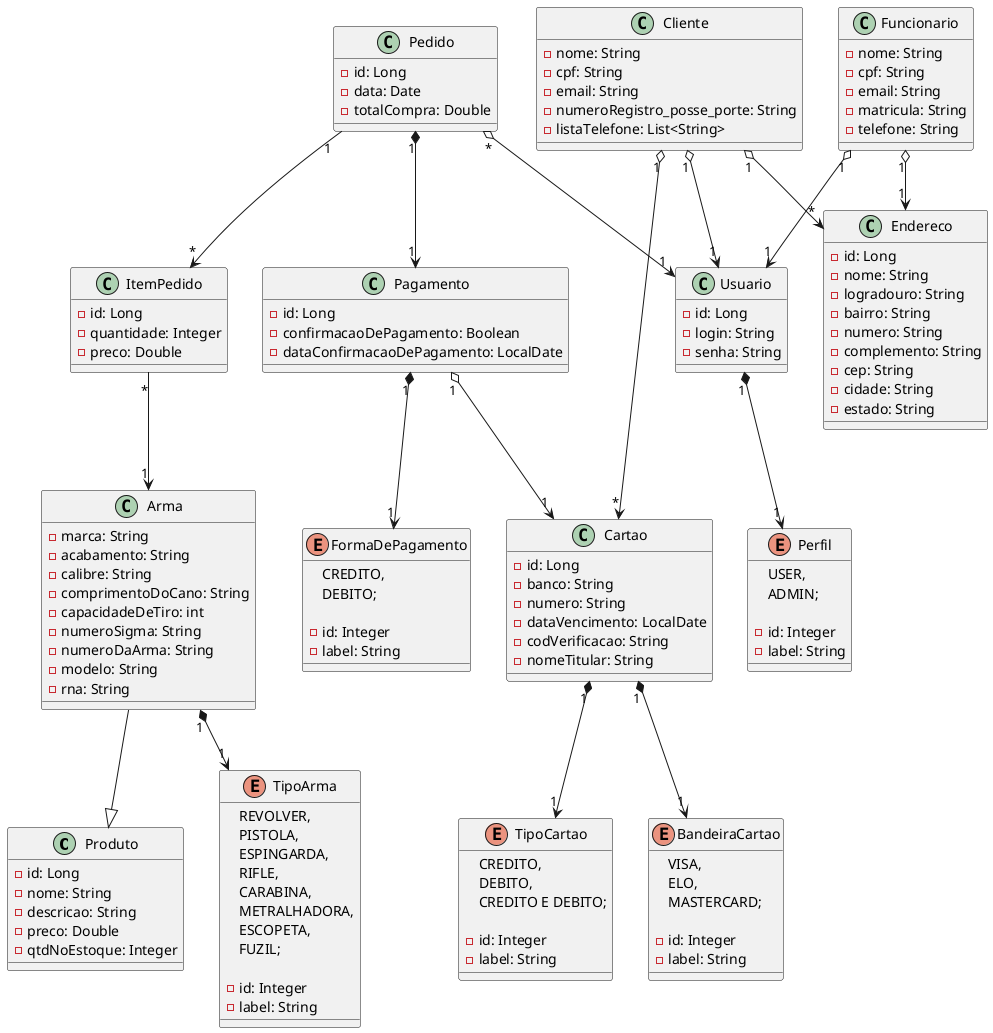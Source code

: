 @startuml Tabacaria
'========Produto========='
class Produto{
    - id: Long
    - nome: String
    - descricao: String
    - preco: Double
    - qtdNoEstoque: Integer
}

class Arma{
    - marca: String
    - acabamento: String
    - calibre: String
    - comprimentoDoCano: String
    - capacidadeDeTiro: int
    - numeroSigma: String
    - numeroDaArma: String
    - modelo: String
    - rna: String
}

enum TipoArma{
    REVOLVER,
    PISTOLA,
    ESPINGARDA,
    RIFLE,
    CARABINA,
    METRALHADORA,
    ESCOPETA,
    FUZIL;

    - id: Integer
    - label: String
}

'========Usuario========='
class Usuario{
    - id: Long
    - login: String
    - senha: String
}

enum Perfil{
    USER,
    ADMIN;

    - id: Integer
    - label: String
}

class Funcionario{
    - nome: String
    - cpf: String
    - email: String
    - matricula: String
    - telefone: String
}

class Cliente{
    - nome: String
    - cpf: String
    - email: String
    - numeroRegistro_posse_porte: String
    - listaTelefone: List<String>
}
'========Venda========='
class Pedido {
    - id: Long
    - data: Date
    - totalCompra: Double
}

class ItemPedido {
    - id: Long
    - quantidade: Integer
    - preco: Double
}
'========Pagamento========='
class Pagamento{
    - id: Long
    - confirmacaoDePagamento: Boolean
    - dataConfirmacaoDePagamento: LocalDate
}

class Cartao{
    - id: Long
    - banco: String
    - numero: String
    - dataVencimento: LocalDate
    - codVerificacao: String
    - nomeTitular: String
}

enum TipoCartao{
    CREDITO,
    DEBITO,
    CREDITO E DEBITO;

    - id: Integer
    - label: String
}

enum FormaDePagamento {
    CREDITO,
    DEBITO;

    - id: Integer
    - label: String
}

enum BandeiraCartao {
    VISA,
    ELO,
    MASTERCARD;

    - id: Integer
    - label: String
}
'========Endereco========='
class Endereco {
    - id: Long
    - nome: String
    - logradouro: String
    - bairro: String
    - numero: String
    - complemento: String
    - cep: String
    - cidade: String
    - estado: String
}

'========Relacionamentos========='

Pedido "1" *--> "1" Pagamento
Pedido "1" --> "*" ItemPedido
Pedido "*" o--> "1" Usuario

Pagamento "1" o--> "1" Cartao
Pagamento "1" *--> "1" FormaDePagamento

Cartao "1" *--> "1" TipoCartao
Cartao "1" *--> "1" BandeiraCartao

ItemPedido "*" --> "1" Arma

Usuario "1" *--> "1" Perfil
Funcionario "1" o--> "1" Usuario
Funcionario "1" o--> "1" Endereco
Cliente "1" o--> "*" Endereco
Cliente "1" o--> "1" Usuario
Cliente "1" o--> "*" Cartao

Arma --|> Produto
Arma "1" *--> "1" TipoArma

@enduml
